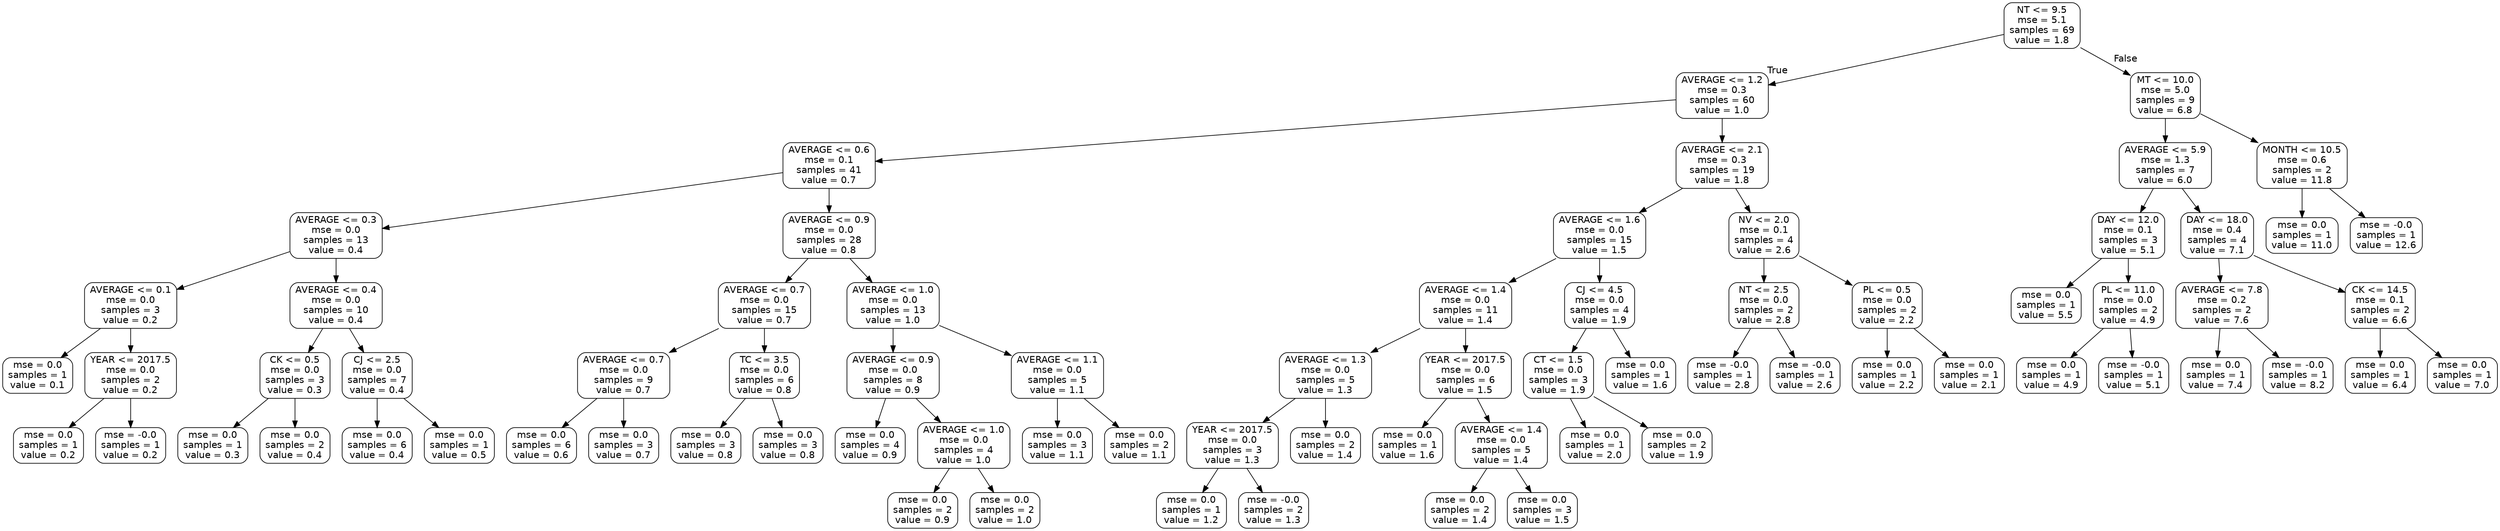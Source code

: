 digraph Tree {
node [shape=box, style="rounded", color="black", fontname=helvetica] ;
edge [fontname=helvetica] ;
0 [label="NT <= 9.5\nmse = 5.1\nsamples = 69\nvalue = 1.8"] ;
1 [label="AVERAGE <= 1.2\nmse = 0.3\nsamples = 60\nvalue = 1.0"] ;
0 -> 1 [labeldistance=2.5, labelangle=45, headlabel="True"] ;
2 [label="AVERAGE <= 0.6\nmse = 0.1\nsamples = 41\nvalue = 0.7"] ;
1 -> 2 ;
3 [label="AVERAGE <= 0.3\nmse = 0.0\nsamples = 13\nvalue = 0.4"] ;
2 -> 3 ;
4 [label="AVERAGE <= 0.1\nmse = 0.0\nsamples = 3\nvalue = 0.2"] ;
3 -> 4 ;
5 [label="mse = 0.0\nsamples = 1\nvalue = 0.1"] ;
4 -> 5 ;
6 [label="YEAR <= 2017.5\nmse = 0.0\nsamples = 2\nvalue = 0.2"] ;
4 -> 6 ;
7 [label="mse = 0.0\nsamples = 1\nvalue = 0.2"] ;
6 -> 7 ;
8 [label="mse = -0.0\nsamples = 1\nvalue = 0.2"] ;
6 -> 8 ;
9 [label="AVERAGE <= 0.4\nmse = 0.0\nsamples = 10\nvalue = 0.4"] ;
3 -> 9 ;
10 [label="CK <= 0.5\nmse = 0.0\nsamples = 3\nvalue = 0.3"] ;
9 -> 10 ;
11 [label="mse = 0.0\nsamples = 1\nvalue = 0.3"] ;
10 -> 11 ;
12 [label="mse = 0.0\nsamples = 2\nvalue = 0.4"] ;
10 -> 12 ;
13 [label="CJ <= 2.5\nmse = 0.0\nsamples = 7\nvalue = 0.4"] ;
9 -> 13 ;
14 [label="mse = 0.0\nsamples = 6\nvalue = 0.4"] ;
13 -> 14 ;
15 [label="mse = 0.0\nsamples = 1\nvalue = 0.5"] ;
13 -> 15 ;
16 [label="AVERAGE <= 0.9\nmse = 0.0\nsamples = 28\nvalue = 0.8"] ;
2 -> 16 ;
17 [label="AVERAGE <= 0.7\nmse = 0.0\nsamples = 15\nvalue = 0.7"] ;
16 -> 17 ;
18 [label="AVERAGE <= 0.7\nmse = 0.0\nsamples = 9\nvalue = 0.7"] ;
17 -> 18 ;
19 [label="mse = 0.0\nsamples = 6\nvalue = 0.6"] ;
18 -> 19 ;
20 [label="mse = 0.0\nsamples = 3\nvalue = 0.7"] ;
18 -> 20 ;
21 [label="TC <= 3.5\nmse = 0.0\nsamples = 6\nvalue = 0.8"] ;
17 -> 21 ;
22 [label="mse = 0.0\nsamples = 3\nvalue = 0.8"] ;
21 -> 22 ;
23 [label="mse = 0.0\nsamples = 3\nvalue = 0.8"] ;
21 -> 23 ;
24 [label="AVERAGE <= 1.0\nmse = 0.0\nsamples = 13\nvalue = 1.0"] ;
16 -> 24 ;
25 [label="AVERAGE <= 0.9\nmse = 0.0\nsamples = 8\nvalue = 0.9"] ;
24 -> 25 ;
26 [label="mse = 0.0\nsamples = 4\nvalue = 0.9"] ;
25 -> 26 ;
27 [label="AVERAGE <= 1.0\nmse = 0.0\nsamples = 4\nvalue = 1.0"] ;
25 -> 27 ;
28 [label="mse = 0.0\nsamples = 2\nvalue = 0.9"] ;
27 -> 28 ;
29 [label="mse = 0.0\nsamples = 2\nvalue = 1.0"] ;
27 -> 29 ;
30 [label="AVERAGE <= 1.1\nmse = 0.0\nsamples = 5\nvalue = 1.1"] ;
24 -> 30 ;
31 [label="mse = 0.0\nsamples = 3\nvalue = 1.1"] ;
30 -> 31 ;
32 [label="mse = 0.0\nsamples = 2\nvalue = 1.1"] ;
30 -> 32 ;
33 [label="AVERAGE <= 2.1\nmse = 0.3\nsamples = 19\nvalue = 1.8"] ;
1 -> 33 ;
34 [label="AVERAGE <= 1.6\nmse = 0.0\nsamples = 15\nvalue = 1.5"] ;
33 -> 34 ;
35 [label="AVERAGE <= 1.4\nmse = 0.0\nsamples = 11\nvalue = 1.4"] ;
34 -> 35 ;
36 [label="AVERAGE <= 1.3\nmse = 0.0\nsamples = 5\nvalue = 1.3"] ;
35 -> 36 ;
37 [label="YEAR <= 2017.5\nmse = 0.0\nsamples = 3\nvalue = 1.3"] ;
36 -> 37 ;
38 [label="mse = 0.0\nsamples = 1\nvalue = 1.2"] ;
37 -> 38 ;
39 [label="mse = -0.0\nsamples = 2\nvalue = 1.3"] ;
37 -> 39 ;
40 [label="mse = 0.0\nsamples = 2\nvalue = 1.4"] ;
36 -> 40 ;
41 [label="YEAR <= 2017.5\nmse = 0.0\nsamples = 6\nvalue = 1.5"] ;
35 -> 41 ;
42 [label="mse = 0.0\nsamples = 1\nvalue = 1.6"] ;
41 -> 42 ;
43 [label="AVERAGE <= 1.4\nmse = 0.0\nsamples = 5\nvalue = 1.4"] ;
41 -> 43 ;
44 [label="mse = 0.0\nsamples = 2\nvalue = 1.4"] ;
43 -> 44 ;
45 [label="mse = 0.0\nsamples = 3\nvalue = 1.5"] ;
43 -> 45 ;
46 [label="CJ <= 4.5\nmse = 0.0\nsamples = 4\nvalue = 1.9"] ;
34 -> 46 ;
47 [label="CT <= 1.5\nmse = 0.0\nsamples = 3\nvalue = 1.9"] ;
46 -> 47 ;
48 [label="mse = 0.0\nsamples = 1\nvalue = 2.0"] ;
47 -> 48 ;
49 [label="mse = 0.0\nsamples = 2\nvalue = 1.9"] ;
47 -> 49 ;
50 [label="mse = 0.0\nsamples = 1\nvalue = 1.6"] ;
46 -> 50 ;
51 [label="NV <= 2.0\nmse = 0.1\nsamples = 4\nvalue = 2.6"] ;
33 -> 51 ;
52 [label="NT <= 2.5\nmse = 0.0\nsamples = 2\nvalue = 2.8"] ;
51 -> 52 ;
53 [label="mse = -0.0\nsamples = 1\nvalue = 2.8"] ;
52 -> 53 ;
54 [label="mse = -0.0\nsamples = 1\nvalue = 2.6"] ;
52 -> 54 ;
55 [label="PL <= 0.5\nmse = 0.0\nsamples = 2\nvalue = 2.2"] ;
51 -> 55 ;
56 [label="mse = 0.0\nsamples = 1\nvalue = 2.2"] ;
55 -> 56 ;
57 [label="mse = 0.0\nsamples = 1\nvalue = 2.1"] ;
55 -> 57 ;
58 [label="MT <= 10.0\nmse = 5.0\nsamples = 9\nvalue = 6.8"] ;
0 -> 58 [labeldistance=2.5, labelangle=-45, headlabel="False"] ;
59 [label="AVERAGE <= 5.9\nmse = 1.3\nsamples = 7\nvalue = 6.0"] ;
58 -> 59 ;
60 [label="DAY <= 12.0\nmse = 0.1\nsamples = 3\nvalue = 5.1"] ;
59 -> 60 ;
61 [label="mse = 0.0\nsamples = 1\nvalue = 5.5"] ;
60 -> 61 ;
62 [label="PL <= 11.0\nmse = 0.0\nsamples = 2\nvalue = 4.9"] ;
60 -> 62 ;
63 [label="mse = 0.0\nsamples = 1\nvalue = 4.9"] ;
62 -> 63 ;
64 [label="mse = -0.0\nsamples = 1\nvalue = 5.1"] ;
62 -> 64 ;
65 [label="DAY <= 18.0\nmse = 0.4\nsamples = 4\nvalue = 7.1"] ;
59 -> 65 ;
66 [label="AVERAGE <= 7.8\nmse = 0.2\nsamples = 2\nvalue = 7.6"] ;
65 -> 66 ;
67 [label="mse = 0.0\nsamples = 1\nvalue = 7.4"] ;
66 -> 67 ;
68 [label="mse = -0.0\nsamples = 1\nvalue = 8.2"] ;
66 -> 68 ;
69 [label="CK <= 14.5\nmse = 0.1\nsamples = 2\nvalue = 6.6"] ;
65 -> 69 ;
70 [label="mse = 0.0\nsamples = 1\nvalue = 6.4"] ;
69 -> 70 ;
71 [label="mse = 0.0\nsamples = 1\nvalue = 7.0"] ;
69 -> 71 ;
72 [label="MONTH <= 10.5\nmse = 0.6\nsamples = 2\nvalue = 11.8"] ;
58 -> 72 ;
73 [label="mse = 0.0\nsamples = 1\nvalue = 11.0"] ;
72 -> 73 ;
74 [label="mse = -0.0\nsamples = 1\nvalue = 12.6"] ;
72 -> 74 ;
}